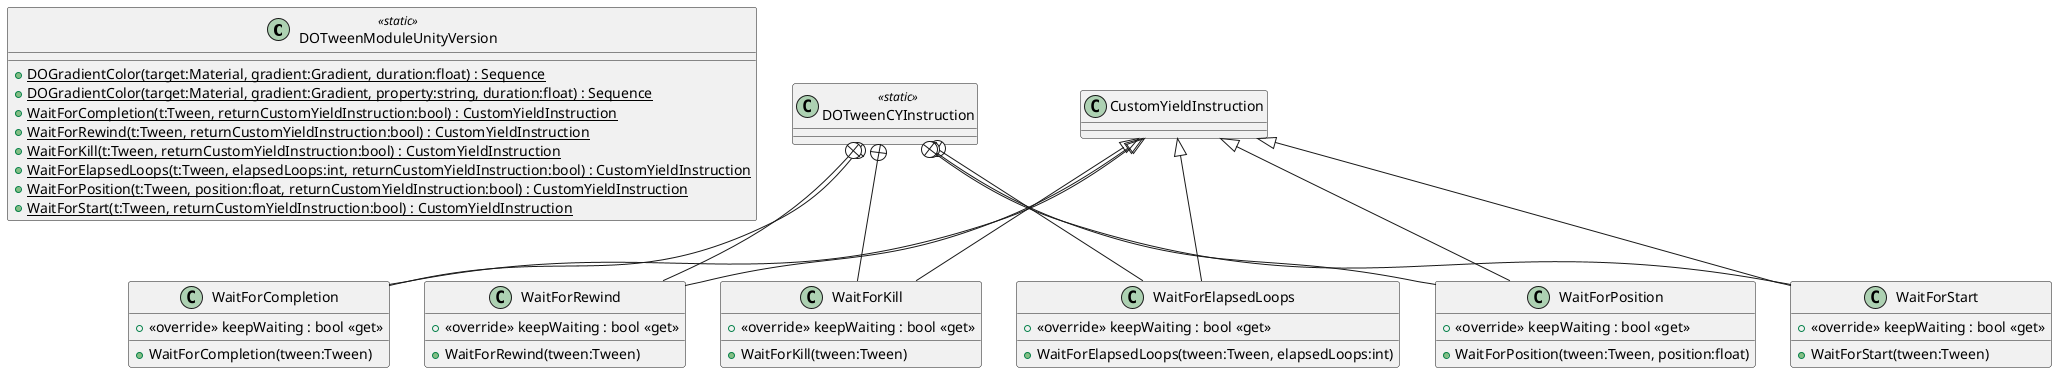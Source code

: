 @startuml
class DOTweenModuleUnityVersion <<static>> {
    + {static} DOGradientColor(target:Material, gradient:Gradient, duration:float) : Sequence
    + {static} DOGradientColor(target:Material, gradient:Gradient, property:string, duration:float) : Sequence
    + {static} WaitForCompletion(t:Tween, returnCustomYieldInstruction:bool) : CustomYieldInstruction
    + {static} WaitForRewind(t:Tween, returnCustomYieldInstruction:bool) : CustomYieldInstruction
    + {static} WaitForKill(t:Tween, returnCustomYieldInstruction:bool) : CustomYieldInstruction
    + {static} WaitForElapsedLoops(t:Tween, elapsedLoops:int, returnCustomYieldInstruction:bool) : CustomYieldInstruction
    + {static} WaitForPosition(t:Tween, position:float, returnCustomYieldInstruction:bool) : CustomYieldInstruction
    + {static} WaitForStart(t:Tween, returnCustomYieldInstruction:bool) : CustomYieldInstruction
}
class DOTweenCYInstruction <<static>> {
}
class WaitForCompletion {
    + <<override>> keepWaiting : bool <<get>>
    + WaitForCompletion(tween:Tween)
}
class WaitForRewind {
    + <<override>> keepWaiting : bool <<get>>
    + WaitForRewind(tween:Tween)
}
class WaitForKill {
    + <<override>> keepWaiting : bool <<get>>
    + WaitForKill(tween:Tween)
}
class WaitForElapsedLoops {
    + <<override>> keepWaiting : bool <<get>>
    + WaitForElapsedLoops(tween:Tween, elapsedLoops:int)
}
class WaitForPosition {
    + <<override>> keepWaiting : bool <<get>>
    + WaitForPosition(tween:Tween, position:float)
}
class WaitForStart {
    + <<override>> keepWaiting : bool <<get>>
    + WaitForStart(tween:Tween)
}
DOTweenCYInstruction +-- WaitForCompletion
CustomYieldInstruction <|-- WaitForCompletion
DOTweenCYInstruction +-- WaitForRewind
CustomYieldInstruction <|-- WaitForRewind
DOTweenCYInstruction +-- WaitForKill
CustomYieldInstruction <|-- WaitForKill
DOTweenCYInstruction +-- WaitForElapsedLoops
CustomYieldInstruction <|-- WaitForElapsedLoops
DOTweenCYInstruction +-- WaitForPosition
CustomYieldInstruction <|-- WaitForPosition
DOTweenCYInstruction +-- WaitForStart
CustomYieldInstruction <|-- WaitForStart
@enduml
